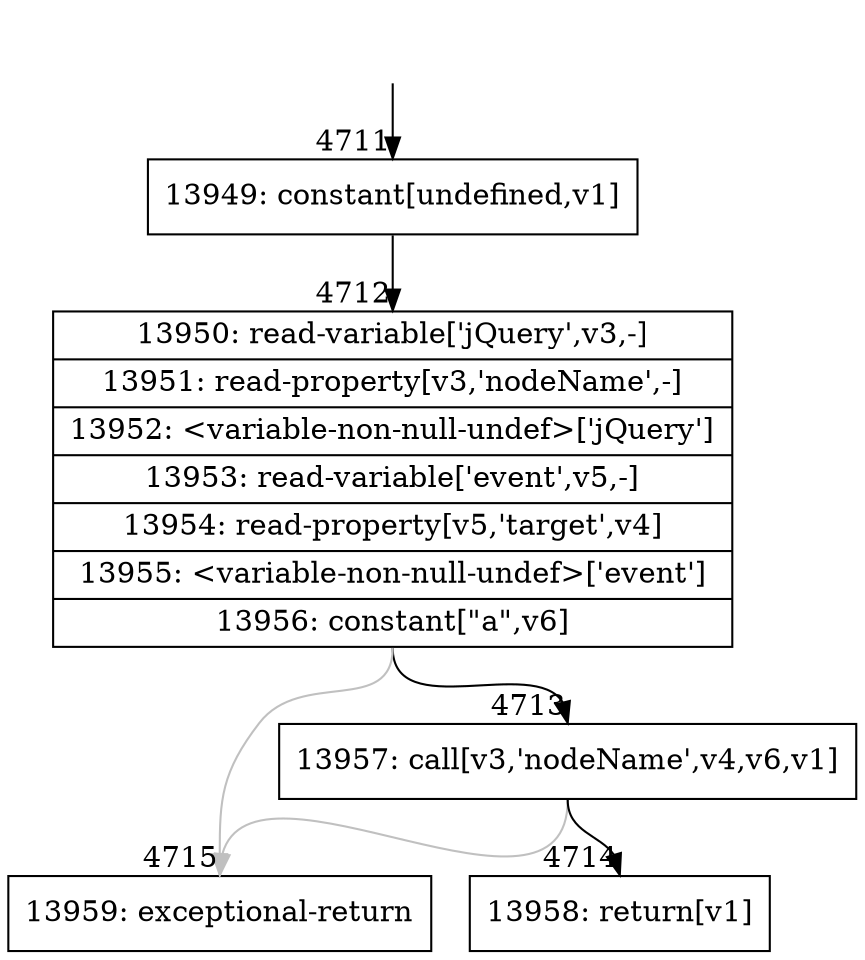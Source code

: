 digraph {
rankdir="TD"
BB_entry290[shape=none,label=""];
BB_entry290 -> BB4711 [tailport=s, headport=n, headlabel="    4711"]
BB4711 [shape=record label="{13949: constant[undefined,v1]}" ] 
BB4711 -> BB4712 [tailport=s, headport=n, headlabel="      4712"]
BB4712 [shape=record label="{13950: read-variable['jQuery',v3,-]|13951: read-property[v3,'nodeName',-]|13952: \<variable-non-null-undef\>['jQuery']|13953: read-variable['event',v5,-]|13954: read-property[v5,'target',v4]|13955: \<variable-non-null-undef\>['event']|13956: constant[\"a\",v6]}" ] 
BB4712 -> BB4713 [tailport=s, headport=n, headlabel="      4713"]
BB4712 -> BB4715 [tailport=s, headport=n, color=gray, headlabel="      4715"]
BB4713 [shape=record label="{13957: call[v3,'nodeName',v4,v6,v1]}" ] 
BB4713 -> BB4714 [tailport=s, headport=n, headlabel="      4714"]
BB4713 -> BB4715 [tailport=s, headport=n, color=gray]
BB4714 [shape=record label="{13958: return[v1]}" ] 
BB4715 [shape=record label="{13959: exceptional-return}" ] 
}
